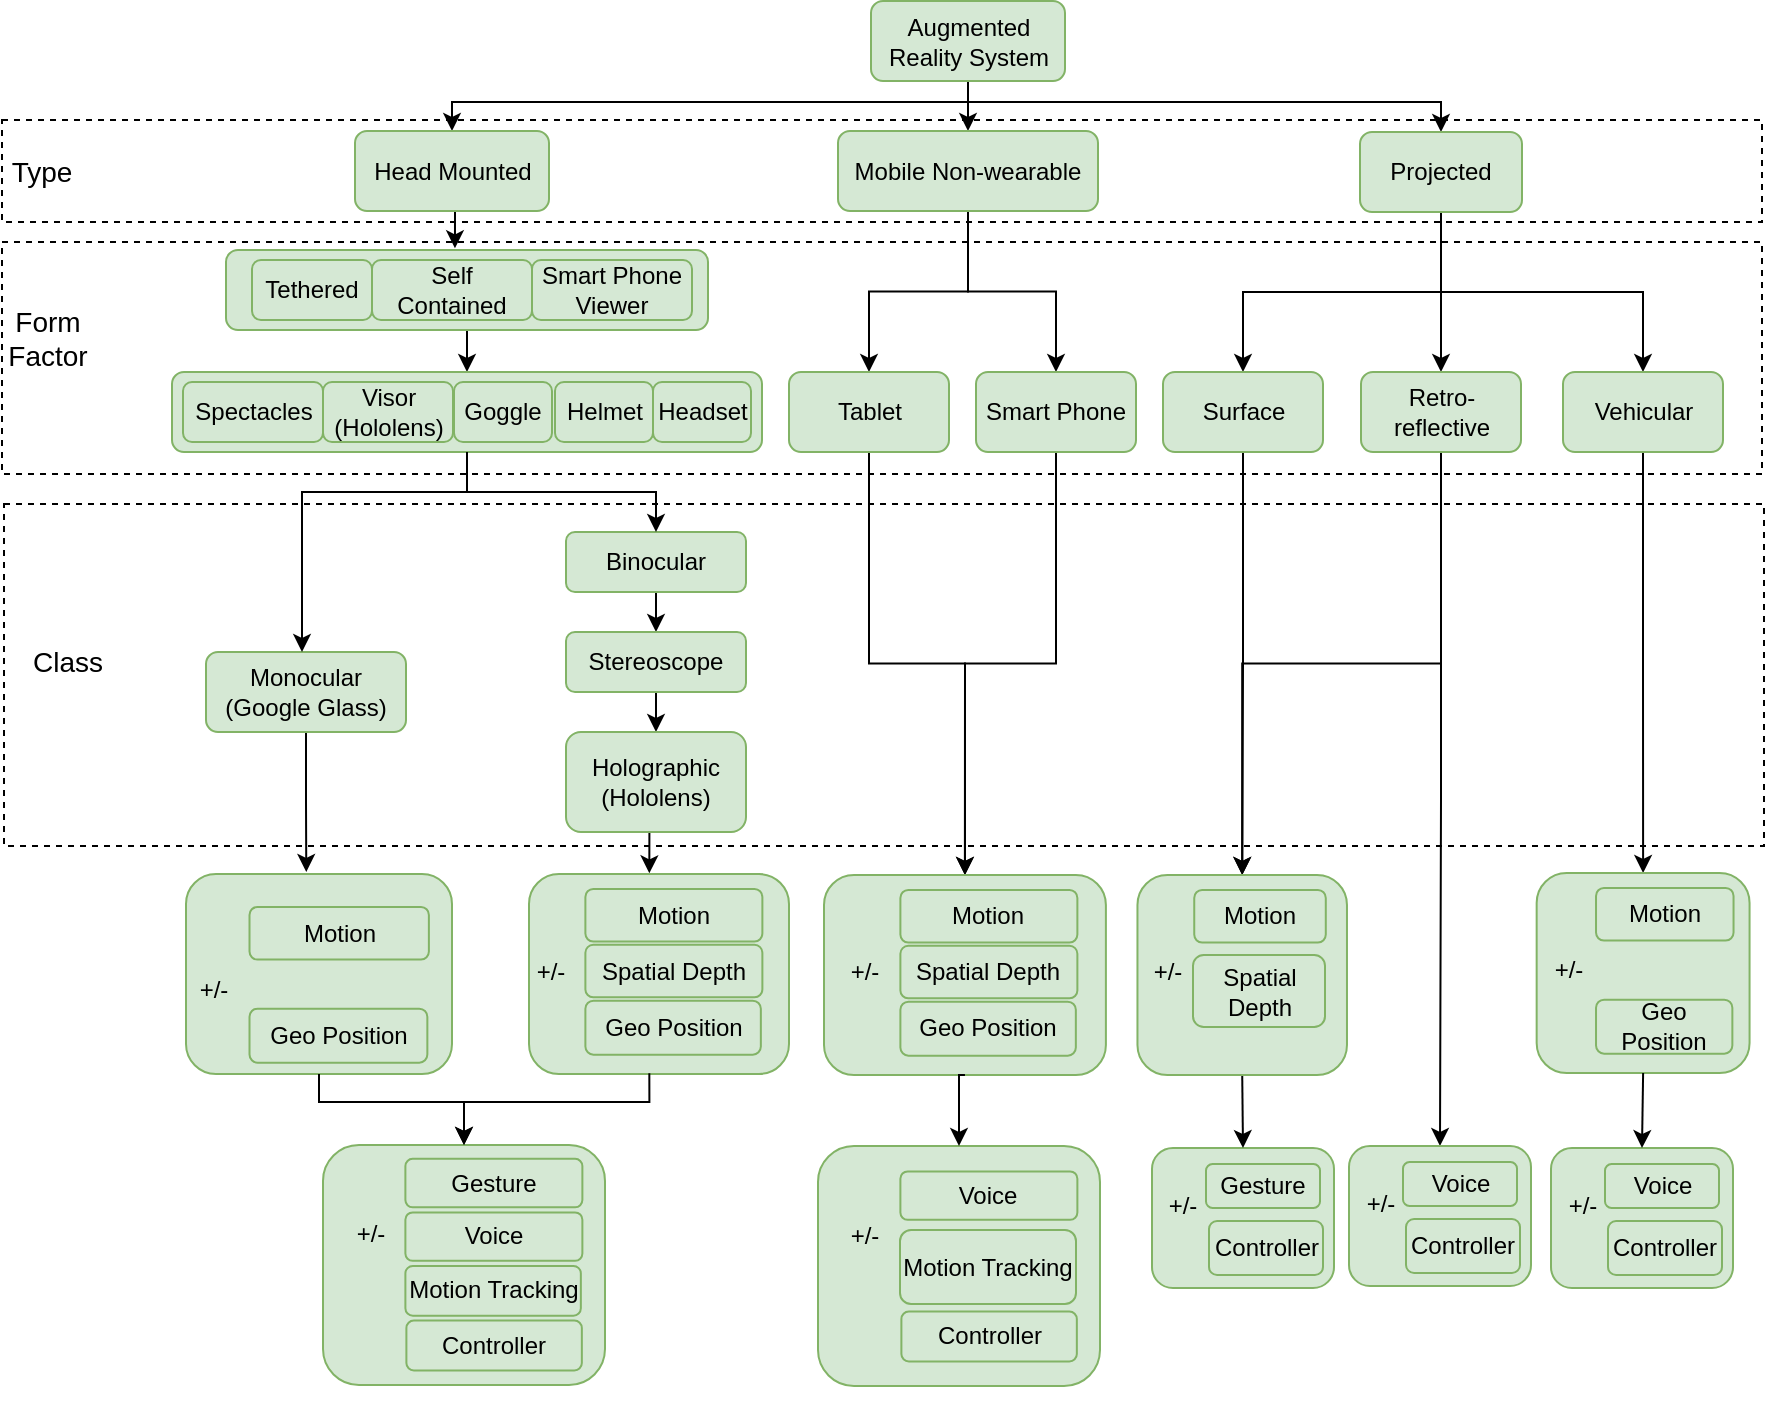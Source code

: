 <mxfile version="10.8.9" type="github"><diagram id="5TIKYM5dXn2SGyg6p6yH" name="Page-1"><mxGraphModel dx="2262" dy="1925" grid="1" gridSize="10" guides="1" tooltips="1" connect="1" arrows="1" fold="1" page="1" pageScale="1" pageWidth="827" pageHeight="1169" math="0" shadow="0"><root><mxCell id="0"/><mxCell id="1" parent="0"/><mxCell id="D5JC9058XjDMy4aqYF9T-18" style="edgeStyle=orthogonalEdgeStyle;rounded=0;orthogonalLoop=1;jettySize=auto;html=1;exitX=0.5;exitY=1;exitDx=0;exitDy=0;entryX=0.5;entryY=0;entryDx=0;entryDy=0;" edge="1" parent="1" source="CAWZZHjb0KEW7NAQgctz-1" target="CAWZZHjb0KEW7NAQgctz-3"><mxGeometry relative="1" as="geometry"/></mxCell><mxCell id="D5JC9058XjDMy4aqYF9T-19" style="edgeStyle=orthogonalEdgeStyle;rounded=0;orthogonalLoop=1;jettySize=auto;html=1;exitX=0.5;exitY=1;exitDx=0;exitDy=0;entryX=0.5;entryY=0;entryDx=0;entryDy=0;" edge="1" parent="1" source="CAWZZHjb0KEW7NAQgctz-1" target="CAWZZHjb0KEW7NAQgctz-2"><mxGeometry relative="1" as="geometry"><Array as="points"><mxPoint x="403" y="50"/><mxPoint x="145" y="50"/></Array></mxGeometry></mxCell><mxCell id="D5JC9058XjDMy4aqYF9T-20" style="edgeStyle=orthogonalEdgeStyle;rounded=0;orthogonalLoop=1;jettySize=auto;html=1;exitX=0.5;exitY=1;exitDx=0;exitDy=0;entryX=0.5;entryY=0;entryDx=0;entryDy=0;" edge="1" parent="1" source="CAWZZHjb0KEW7NAQgctz-1" target="CAWZZHjb0KEW7NAQgctz-4"><mxGeometry relative="1" as="geometry"><Array as="points"><mxPoint x="403" y="50"/><mxPoint x="640" y="50"/></Array></mxGeometry></mxCell><mxCell id="CAWZZHjb0KEW7NAQgctz-1" value="Augmented Reality System" style="rounded=1;whiteSpace=wrap;html=1;fillColor=#d5e8d4;strokeColor=#82b366;" parent="1" vertex="1"><mxGeometry x="354.5" y="-0.5" width="97" height="40" as="geometry"/></mxCell><mxCell id="D5JC9058XjDMy4aqYF9T-21" style="edgeStyle=orthogonalEdgeStyle;rounded=0;orthogonalLoop=1;jettySize=auto;html=1;exitX=0.5;exitY=1;exitDx=0;exitDy=0;entryX=0.475;entryY=-0.021;entryDx=0;entryDy=0;entryPerimeter=0;" edge="1" parent="1" source="CAWZZHjb0KEW7NAQgctz-2" target="D5JC9058XjDMy4aqYF9T-9"><mxGeometry relative="1" as="geometry"/></mxCell><mxCell id="CAWZZHjb0KEW7NAQgctz-2" value="Head Mounted" style="rounded=1;whiteSpace=wrap;html=1;fillColor=#d5e8d4;strokeColor=#82b366;" parent="1" vertex="1"><mxGeometry x="96.5" y="64.5" width="97" height="40" as="geometry"/></mxCell><mxCell id="D5JC9058XjDMy4aqYF9T-81" style="edgeStyle=orthogonalEdgeStyle;rounded=0;orthogonalLoop=1;jettySize=auto;html=1;exitX=0.5;exitY=1;exitDx=0;exitDy=0;entryX=0.5;entryY=0;entryDx=0;entryDy=0;" edge="1" parent="1" source="CAWZZHjb0KEW7NAQgctz-3" target="D5JC9058XjDMy4aqYF9T-6"><mxGeometry relative="1" as="geometry"/></mxCell><mxCell id="D5JC9058XjDMy4aqYF9T-82" style="edgeStyle=orthogonalEdgeStyle;rounded=0;orthogonalLoop=1;jettySize=auto;html=1;exitX=0.5;exitY=1;exitDx=0;exitDy=0;entryX=0.5;entryY=0;entryDx=0;entryDy=0;" edge="1" parent="1" source="CAWZZHjb0KEW7NAQgctz-3" target="D5JC9058XjDMy4aqYF9T-7"><mxGeometry relative="1" as="geometry"/></mxCell><mxCell id="CAWZZHjb0KEW7NAQgctz-3" value="Mobile Non-wearable" style="rounded=1;whiteSpace=wrap;html=1;fillColor=#d5e8d4;strokeColor=#82b366;" parent="1" vertex="1"><mxGeometry x="338" y="64.5" width="130" height="40" as="geometry"/></mxCell><mxCell id="D5JC9058XjDMy4aqYF9T-116" style="edgeStyle=orthogonalEdgeStyle;rounded=0;orthogonalLoop=1;jettySize=auto;html=1;exitX=0.5;exitY=1;exitDx=0;exitDy=0;" edge="1" parent="1" source="CAWZZHjb0KEW7NAQgctz-4" target="D5JC9058XjDMy4aqYF9T-4"><mxGeometry relative="1" as="geometry"/></mxCell><mxCell id="D5JC9058XjDMy4aqYF9T-117" style="edgeStyle=orthogonalEdgeStyle;rounded=0;orthogonalLoop=1;jettySize=auto;html=1;exitX=0.5;exitY=1;exitDx=0;exitDy=0;entryX=0.5;entryY=0;entryDx=0;entryDy=0;" edge="1" parent="1" source="CAWZZHjb0KEW7NAQgctz-4" target="D5JC9058XjDMy4aqYF9T-3"><mxGeometry relative="1" as="geometry"/></mxCell><mxCell id="D5JC9058XjDMy4aqYF9T-118" style="edgeStyle=orthogonalEdgeStyle;rounded=0;orthogonalLoop=1;jettySize=auto;html=1;exitX=0.5;exitY=1;exitDx=0;exitDy=0;entryX=0.5;entryY=0;entryDx=0;entryDy=0;" edge="1" parent="1" source="CAWZZHjb0KEW7NAQgctz-4" target="D5JC9058XjDMy4aqYF9T-5"><mxGeometry relative="1" as="geometry"/></mxCell><mxCell id="CAWZZHjb0KEW7NAQgctz-4" value="Projected" style="rounded=1;whiteSpace=wrap;html=1;fillColor=#d5e8d4;strokeColor=#82b366;" parent="1" vertex="1"><mxGeometry x="599" y="65" width="81" height="40" as="geometry"/></mxCell><mxCell id="D5JC9058XjDMy4aqYF9T-149" style="edgeStyle=orthogonalEdgeStyle;rounded=0;orthogonalLoop=1;jettySize=auto;html=1;exitX=0.5;exitY=1;exitDx=0;exitDy=0;entryX=0.5;entryY=0;entryDx=0;entryDy=0;fontSize=14;" edge="1" parent="1" source="D5JC9058XjDMy4aqYF9T-3" target="D5JC9058XjDMy4aqYF9T-123"><mxGeometry relative="1" as="geometry"/></mxCell><mxCell id="D5JC9058XjDMy4aqYF9T-3" value="Surface" style="rounded=1;whiteSpace=wrap;html=1;fillColor=#d5e8d4;strokeColor=#82b366;" vertex="1" parent="1"><mxGeometry x="500.5" y="185" width="80" height="40" as="geometry"/></mxCell><mxCell id="D5JC9058XjDMy4aqYF9T-164" style="edgeStyle=orthogonalEdgeStyle;rounded=0;orthogonalLoop=1;jettySize=auto;html=1;exitX=0.5;exitY=1;exitDx=0;exitDy=0;entryX=0.5;entryY=0;entryDx=0;entryDy=0;fontSize=14;" edge="1" parent="1" source="D5JC9058XjDMy4aqYF9T-4" target="D5JC9058XjDMy4aqYF9T-123"><mxGeometry relative="1" as="geometry"/></mxCell><mxCell id="D5JC9058XjDMy4aqYF9T-171" style="edgeStyle=orthogonalEdgeStyle;rounded=0;orthogonalLoop=1;jettySize=auto;html=1;exitX=0.5;exitY=1;exitDx=0;exitDy=0;fontSize=14;entryX=0.5;entryY=0;entryDx=0;entryDy=0;" edge="1" parent="1" source="D5JC9058XjDMy4aqYF9T-4" target="D5JC9058XjDMy4aqYF9T-167"><mxGeometry relative="1" as="geometry"><mxPoint x="639.333" y="560" as="targetPoint"/></mxGeometry></mxCell><mxCell id="D5JC9058XjDMy4aqYF9T-4" value="&lt;span&gt;Retro-reflective&lt;/span&gt;" style="rounded=1;whiteSpace=wrap;html=1;fillColor=#d5e8d4;strokeColor=#82b366;" vertex="1" parent="1"><mxGeometry x="599.5" y="185" width="80" height="40" as="geometry"/></mxCell><mxCell id="D5JC9058XjDMy4aqYF9T-165" style="edgeStyle=orthogonalEdgeStyle;rounded=0;orthogonalLoop=1;jettySize=auto;html=1;exitX=0.5;exitY=1;exitDx=0;exitDy=0;fontSize=14;entryX=0.5;entryY=0;entryDx=0;entryDy=0;" edge="1" parent="1" source="D5JC9058XjDMy4aqYF9T-5" target="D5JC9058XjDMy4aqYF9T-136"><mxGeometry relative="1" as="geometry"><mxPoint x="740.167" y="430" as="targetPoint"/></mxGeometry></mxCell><mxCell id="D5JC9058XjDMy4aqYF9T-5" value="Vehicular&lt;br&gt;" style="rounded=1;whiteSpace=wrap;html=1;fillColor=#d5e8d4;strokeColor=#82b366;" vertex="1" parent="1"><mxGeometry x="700.5" y="185" width="80" height="40" as="geometry"/></mxCell><mxCell id="D5JC9058XjDMy4aqYF9T-104" style="edgeStyle=orthogonalEdgeStyle;rounded=0;orthogonalLoop=1;jettySize=auto;html=1;exitX=0.5;exitY=1;exitDx=0;exitDy=0;entryX=0.5;entryY=0;entryDx=0;entryDy=0;" edge="1" parent="1" source="D5JC9058XjDMy4aqYF9T-6" target="D5JC9058XjDMy4aqYF9T-99"><mxGeometry relative="1" as="geometry"/></mxCell><mxCell id="D5JC9058XjDMy4aqYF9T-6" value="Tablet" style="rounded=1;whiteSpace=wrap;html=1;fillColor=#d5e8d4;strokeColor=#82b366;" vertex="1" parent="1"><mxGeometry x="313.5" y="185" width="80" height="40" as="geometry"/></mxCell><mxCell id="D5JC9058XjDMy4aqYF9T-112" style="edgeStyle=orthogonalEdgeStyle;rounded=0;orthogonalLoop=1;jettySize=auto;html=1;exitX=0.5;exitY=1;exitDx=0;exitDy=0;entryX=0.5;entryY=0;entryDx=0;entryDy=0;" edge="1" parent="1" source="D5JC9058XjDMy4aqYF9T-7" target="D5JC9058XjDMy4aqYF9T-99"><mxGeometry relative="1" as="geometry"/></mxCell><mxCell id="D5JC9058XjDMy4aqYF9T-7" value="Smart Phone" style="rounded=1;whiteSpace=wrap;html=1;fillColor=#d5e8d4;strokeColor=#82b366;" vertex="1" parent="1"><mxGeometry x="407" y="185" width="80" height="40" as="geometry"/></mxCell><mxCell id="D5JC9058XjDMy4aqYF9T-22" style="edgeStyle=orthogonalEdgeStyle;rounded=0;orthogonalLoop=1;jettySize=auto;html=1;exitX=0.5;exitY=1;exitDx=0;exitDy=0;entryX=0.5;entryY=0;entryDx=0;entryDy=0;" edge="1" parent="1" source="D5JC9058XjDMy4aqYF9T-9" target="D5JC9058XjDMy4aqYF9T-17"><mxGeometry relative="1" as="geometry"/></mxCell><mxCell id="D5JC9058XjDMy4aqYF9T-23" value="" style="group" vertex="1" connectable="0" parent="1"><mxGeometry x="5" y="185" width="295" height="40" as="geometry"/></mxCell><mxCell id="D5JC9058XjDMy4aqYF9T-17" value="" style="rounded=1;whiteSpace=wrap;html=1;fillColor=#d5e8d4;strokeColor=#82b366;" vertex="1" parent="D5JC9058XjDMy4aqYF9T-23"><mxGeometry width="295" height="40" as="geometry"/></mxCell><mxCell id="D5JC9058XjDMy4aqYF9T-8" value="Spectacles" style="rounded=1;whiteSpace=wrap;html=1;fillColor=#d5e8d4;strokeColor=#82b366;" vertex="1" parent="D5JC9058XjDMy4aqYF9T-23"><mxGeometry x="5.5" y="5" width="70" height="30" as="geometry"/></mxCell><mxCell id="D5JC9058XjDMy4aqYF9T-13" value="Visor&lt;br&gt;(Hololens)" style="rounded=1;whiteSpace=wrap;html=1;fillColor=#d5e8d4;strokeColor=#82b366;" vertex="1" parent="D5JC9058XjDMy4aqYF9T-23"><mxGeometry x="75.5" y="5" width="65" height="30" as="geometry"/></mxCell><mxCell id="D5JC9058XjDMy4aqYF9T-14" value="Goggle" style="rounded=1;whiteSpace=wrap;html=1;fillColor=#d5e8d4;strokeColor=#82b366;" vertex="1" parent="D5JC9058XjDMy4aqYF9T-23"><mxGeometry x="141" y="5" width="49" height="30" as="geometry"/></mxCell><mxCell id="D5JC9058XjDMy4aqYF9T-15" value="Helmet" style="rounded=1;whiteSpace=wrap;html=1;fillColor=#d5e8d4;strokeColor=#82b366;" vertex="1" parent="D5JC9058XjDMy4aqYF9T-23"><mxGeometry x="191.5" y="5" width="49" height="30" as="geometry"/></mxCell><mxCell id="D5JC9058XjDMy4aqYF9T-16" value="Headset" style="rounded=1;whiteSpace=wrap;html=1;fillColor=#d5e8d4;strokeColor=#82b366;" vertex="1" parent="D5JC9058XjDMy4aqYF9T-23"><mxGeometry x="240.5" y="5" width="49" height="30" as="geometry"/></mxCell><mxCell id="D5JC9058XjDMy4aqYF9T-24" value="" style="group" vertex="1" connectable="0" parent="1"><mxGeometry x="32" y="124" width="241" height="40" as="geometry"/></mxCell><mxCell id="D5JC9058XjDMy4aqYF9T-9" value="" style="rounded=1;whiteSpace=wrap;html=1;fillColor=#d5e8d4;strokeColor=#82b366;" vertex="1" parent="D5JC9058XjDMy4aqYF9T-24"><mxGeometry width="241" height="40" as="geometry"/></mxCell><mxCell id="D5JC9058XjDMy4aqYF9T-10" value="Tethered" style="rounded=1;whiteSpace=wrap;html=1;fillColor=#d5e8d4;strokeColor=#82b366;" vertex="1" parent="D5JC9058XjDMy4aqYF9T-24"><mxGeometry x="13" y="5" width="60" height="30" as="geometry"/></mxCell><mxCell id="D5JC9058XjDMy4aqYF9T-11" value="Self Contained" style="rounded=1;whiteSpace=wrap;html=1;fillColor=#d5e8d4;strokeColor=#82b366;" vertex="1" parent="D5JC9058XjDMy4aqYF9T-24"><mxGeometry x="73" y="5" width="80" height="30" as="geometry"/></mxCell><mxCell id="D5JC9058XjDMy4aqYF9T-12" value="Smart Phone Viewer" style="rounded=1;whiteSpace=wrap;html=1;fillColor=#d5e8d4;strokeColor=#82b366;" vertex="1" parent="D5JC9058XjDMy4aqYF9T-24"><mxGeometry x="153" y="5" width="80" height="30" as="geometry"/></mxCell><mxCell id="D5JC9058XjDMy4aqYF9T-70" style="edgeStyle=orthogonalEdgeStyle;rounded=0;orthogonalLoop=1;jettySize=auto;html=1;exitX=0.5;exitY=1;exitDx=0;exitDy=0;" edge="1" parent="1" source="D5JC9058XjDMy4aqYF9T-25"><mxGeometry relative="1" as="geometry"><mxPoint x="72.143" y="435" as="targetPoint"/></mxGeometry></mxCell><mxCell id="D5JC9058XjDMy4aqYF9T-25" value="Monocular&lt;br&gt;(Google Glass)&lt;br&gt;" style="rounded=1;whiteSpace=wrap;html=1;fillColor=#d5e8d4;strokeColor=#82b366;" vertex="1" parent="1"><mxGeometry x="22" y="325" width="100" height="40" as="geometry"/></mxCell><mxCell id="D5JC9058XjDMy4aqYF9T-30" style="edgeStyle=orthogonalEdgeStyle;rounded=0;orthogonalLoop=1;jettySize=auto;html=1;exitX=0.5;exitY=1;exitDx=0;exitDy=0;entryX=0.5;entryY=0;entryDx=0;entryDy=0;" edge="1" parent="1" source="D5JC9058XjDMy4aqYF9T-26" target="D5JC9058XjDMy4aqYF9T-27"><mxGeometry relative="1" as="geometry"/></mxCell><mxCell id="D5JC9058XjDMy4aqYF9T-26" value="Binocular" style="rounded=1;whiteSpace=wrap;html=1;fillColor=#d5e8d4;strokeColor=#82b366;" vertex="1" parent="1"><mxGeometry x="202" y="265" width="90" height="30" as="geometry"/></mxCell><mxCell id="D5JC9058XjDMy4aqYF9T-33" style="edgeStyle=orthogonalEdgeStyle;rounded=0;orthogonalLoop=1;jettySize=auto;html=1;exitX=0.5;exitY=1;exitDx=0;exitDy=0;entryX=0.5;entryY=0;entryDx=0;entryDy=0;" edge="1" parent="1" source="D5JC9058XjDMy4aqYF9T-27" target="D5JC9058XjDMy4aqYF9T-32"><mxGeometry relative="1" as="geometry"/></mxCell><mxCell id="D5JC9058XjDMy4aqYF9T-27" value="Stereoscope" style="rounded=1;whiteSpace=wrap;html=1;fillColor=#d5e8d4;strokeColor=#82b366;" vertex="1" parent="1"><mxGeometry x="202" y="315" width="90" height="30" as="geometry"/></mxCell><mxCell id="D5JC9058XjDMy4aqYF9T-28" style="edgeStyle=orthogonalEdgeStyle;rounded=0;orthogonalLoop=1;jettySize=auto;html=1;exitX=0.5;exitY=1;exitDx=0;exitDy=0;" edge="1" parent="1" source="D5JC9058XjDMy4aqYF9T-17" target="D5JC9058XjDMy4aqYF9T-25"><mxGeometry relative="1" as="geometry"><Array as="points"><mxPoint x="153" y="245"/><mxPoint x="70" y="245"/></Array></mxGeometry></mxCell><mxCell id="D5JC9058XjDMy4aqYF9T-31" style="edgeStyle=orthogonalEdgeStyle;rounded=0;orthogonalLoop=1;jettySize=auto;html=1;exitX=0.5;exitY=1;exitDx=0;exitDy=0;entryX=0.5;entryY=0;entryDx=0;entryDy=0;" edge="1" parent="1" source="D5JC9058XjDMy4aqYF9T-17" target="D5JC9058XjDMy4aqYF9T-26"><mxGeometry relative="1" as="geometry"/></mxCell><mxCell id="D5JC9058XjDMy4aqYF9T-66" style="edgeStyle=orthogonalEdgeStyle;rounded=0;orthogonalLoop=1;jettySize=auto;html=1;exitX=0.5;exitY=1;exitDx=0;exitDy=0;entryX=0.5;entryY=0;entryDx=0;entryDy=0;" edge="1" parent="1" source="D5JC9058XjDMy4aqYF9T-32"><mxGeometry relative="1" as="geometry"><mxPoint x="243.667" y="435.667" as="targetPoint"/></mxGeometry></mxCell><mxCell id="D5JC9058XjDMy4aqYF9T-32" value="Holographic&lt;br&gt;(Hololens)&lt;br&gt;" style="rounded=1;whiteSpace=wrap;html=1;fillColor=#d5e8d4;strokeColor=#82b366;" vertex="1" parent="1"><mxGeometry x="202" y="365" width="90" height="50" as="geometry"/></mxCell><mxCell id="D5JC9058XjDMy4aqYF9T-42" value="" style="group" vertex="1" connectable="0" parent="1"><mxGeometry x="103.5" y="436" width="210" height="105" as="geometry"/></mxCell><mxCell id="D5JC9058XjDMy4aqYF9T-34" value="" style="group" vertex="1" connectable="0" parent="D5JC9058XjDMy4aqYF9T-42"><mxGeometry width="210" height="105" as="geometry"/></mxCell><mxCell id="D5JC9058XjDMy4aqYF9T-35" value="" style="rounded=1;whiteSpace=wrap;html=1;fillColor=#d5e8d4;strokeColor=#82b366;" vertex="1" parent="D5JC9058XjDMy4aqYF9T-34"><mxGeometry x="80" width="130" height="100" as="geometry"/></mxCell><mxCell id="D5JC9058XjDMy4aqYF9T-37" value="Motion" style="rounded=1;whiteSpace=wrap;html=1;fillColor=#d5e8d4;strokeColor=#82b366;" vertex="1" parent="D5JC9058XjDMy4aqYF9T-34"><mxGeometry x="108.196" y="7.5" width="88.495" height="26.25" as="geometry"/></mxCell><mxCell id="D5JC9058XjDMy4aqYF9T-38" value="Spatial Depth" style="rounded=1;whiteSpace=wrap;html=1;fillColor=#d5e8d4;strokeColor=#82b366;" vertex="1" parent="D5JC9058XjDMy4aqYF9T-34"><mxGeometry x="108.196" y="35.413" width="88.495" height="26.25" as="geometry"/></mxCell><mxCell id="D5JC9058XjDMy4aqYF9T-39" value="Geo Position" style="rounded=1;whiteSpace=wrap;html=1;fillColor=#d5e8d4;strokeColor=#82b366;" vertex="1" parent="D5JC9058XjDMy4aqYF9T-34"><mxGeometry x="108.196" y="63.326" width="87.732" height="27.0" as="geometry"/></mxCell><mxCell id="D5JC9058XjDMy4aqYF9T-41" value="+/-" style="text;html=1;strokeColor=none;fillColor=none;align=center;verticalAlign=middle;whiteSpace=wrap;rounded=0;" vertex="1" parent="D5JC9058XjDMy4aqYF9T-34"><mxGeometry x="73.167" y="38.5" width="35.238" height="20" as="geometry"/></mxCell><mxCell id="D5JC9058XjDMy4aqYF9T-43" value="" style="group" vertex="1" connectable="0" parent="1"><mxGeometry x="80.5" y="576.5" width="148" height="130" as="geometry"/></mxCell><mxCell id="D5JC9058XjDMy4aqYF9T-44" value="" style="group" vertex="1" connectable="0" parent="D5JC9058XjDMy4aqYF9T-43"><mxGeometry width="148" height="120" as="geometry"/></mxCell><mxCell id="D5JC9058XjDMy4aqYF9T-45" value="" style="rounded=1;whiteSpace=wrap;html=1;fillColor=#d5e8d4;strokeColor=#82b366;" vertex="1" parent="D5JC9058XjDMy4aqYF9T-44"><mxGeometry y="-5" width="141" height="120" as="geometry"/></mxCell><mxCell id="D5JC9058XjDMy4aqYF9T-46" value="Gesture" style="rounded=1;whiteSpace=wrap;html=1;fillColor=#d5e8d4;strokeColor=#82b366;" vertex="1" parent="D5JC9058XjDMy4aqYF9T-44"><mxGeometry x="41.196" y="1.923" width="88.495" height="24.231" as="geometry"/></mxCell><mxCell id="D5JC9058XjDMy4aqYF9T-47" value="Voice" style="rounded=1;whiteSpace=wrap;html=1;fillColor=#d5e8d4;strokeColor=#82b366;" vertex="1" parent="D5JC9058XjDMy4aqYF9T-44"><mxGeometry x="41.196" y="28.689" width="88.495" height="24.231" as="geometry"/></mxCell><mxCell id="D5JC9058XjDMy4aqYF9T-48" value="Motion Tracking" style="rounded=1;whiteSpace=wrap;html=1;fillColor=#d5e8d4;strokeColor=#82b366;" vertex="1" parent="D5JC9058XjDMy4aqYF9T-44"><mxGeometry x="41.196" y="55.455" width="87.732" height="24.923" as="geometry"/></mxCell><mxCell id="D5JC9058XjDMy4aqYF9T-49" value="+/-" style="text;html=1;strokeColor=none;fillColor=none;align=center;verticalAlign=middle;whiteSpace=wrap;rounded=0;" vertex="1" parent="D5JC9058XjDMy4aqYF9T-44"><mxGeometry x="6.167" y="30.538" width="35.238" height="18.462" as="geometry"/></mxCell><mxCell id="D5JC9058XjDMy4aqYF9T-50" value="Controller" style="rounded=1;whiteSpace=wrap;html=1;fillColor=#d5e8d4;strokeColor=#82b366;" vertex="1" parent="D5JC9058XjDMy4aqYF9T-44"><mxGeometry x="41.696" y="82.763" width="87.732" height="24.923" as="geometry"/></mxCell><mxCell id="D5JC9058XjDMy4aqYF9T-59" value="" style="group" vertex="1" connectable="0" parent="1"><mxGeometry x="2" y="445" width="150" height="105" as="geometry"/></mxCell><mxCell id="D5JC9058XjDMy4aqYF9T-60" value="" style="group" vertex="1" connectable="0" parent="D5JC9058XjDMy4aqYF9T-59"><mxGeometry width="150.0" height="105" as="geometry"/></mxCell><mxCell id="D5JC9058XjDMy4aqYF9T-61" value="" style="rounded=1;whiteSpace=wrap;html=1;fillColor=#d5e8d4;strokeColor=#82b366;" vertex="1" parent="D5JC9058XjDMy4aqYF9T-60"><mxGeometry x="10" y="-9" width="133" height="100" as="geometry"/></mxCell><mxCell id="D5JC9058XjDMy4aqYF9T-62" value="Motion" style="rounded=1;whiteSpace=wrap;html=1;fillColor=#d5e8d4;strokeColor=#82b366;" vertex="1" parent="D5JC9058XjDMy4aqYF9T-60"><mxGeometry x="41.753" y="7.5" width="89.691" height="26.25" as="geometry"/></mxCell><mxCell id="D5JC9058XjDMy4aqYF9T-64" value="Geo Position" style="rounded=1;whiteSpace=wrap;html=1;fillColor=#d5e8d4;strokeColor=#82b366;" vertex="1" parent="D5JC9058XjDMy4aqYF9T-60"><mxGeometry x="41.753" y="58.326" width="88.918" height="27.0" as="geometry"/></mxCell><mxCell id="D5JC9058XjDMy4aqYF9T-65" value="+/-" style="text;html=1;strokeColor=none;fillColor=none;align=center;verticalAlign=middle;whiteSpace=wrap;rounded=0;" vertex="1" parent="D5JC9058XjDMy4aqYF9T-60"><mxGeometry x="6.25" y="38.5" width="35.714" height="20" as="geometry"/></mxCell><mxCell id="D5JC9058XjDMy4aqYF9T-78" style="edgeStyle=orthogonalEdgeStyle;rounded=0;orthogonalLoop=1;jettySize=auto;html=1;exitX=0.5;exitY=1;exitDx=0;exitDy=0;entryX=0.5;entryY=0;entryDx=0;entryDy=0;" edge="1" parent="1" source="D5JC9058XjDMy4aqYF9T-61" target="D5JC9058XjDMy4aqYF9T-45"><mxGeometry relative="1" as="geometry"><mxPoint x="73" y="569.5" as="targetPoint"/><Array as="points"><mxPoint x="79" y="550"/><mxPoint x="151" y="550"/></Array></mxGeometry></mxCell><mxCell id="D5JC9058XjDMy4aqYF9T-80" style="edgeStyle=orthogonalEdgeStyle;rounded=0;orthogonalLoop=1;jettySize=auto;html=1;exitX=0.5;exitY=1;exitDx=0;exitDy=0;entryX=0.5;entryY=0;entryDx=0;entryDy=0;" edge="1" parent="1" target="D5JC9058XjDMy4aqYF9T-45"><mxGeometry relative="1" as="geometry"><mxPoint x="243.667" y="535.667" as="sourcePoint"/><Array as="points"><mxPoint x="244" y="550"/><mxPoint x="151" y="550"/></Array></mxGeometry></mxCell><mxCell id="D5JC9058XjDMy4aqYF9T-97" value="" style="group" vertex="1" connectable="0" parent="1"><mxGeometry x="328" y="436.5" width="148" height="105" as="geometry"/></mxCell><mxCell id="D5JC9058XjDMy4aqYF9T-98" value="" style="group" vertex="1" connectable="0" parent="D5JC9058XjDMy4aqYF9T-97"><mxGeometry width="148" height="105" as="geometry"/></mxCell><mxCell id="D5JC9058XjDMy4aqYF9T-99" value="" style="rounded=1;whiteSpace=wrap;html=1;fillColor=#d5e8d4;strokeColor=#82b366;" vertex="1" parent="D5JC9058XjDMy4aqYF9T-98"><mxGeometry x="3" width="140.952" height="100" as="geometry"/></mxCell><mxCell id="D5JC9058XjDMy4aqYF9T-100" value="Motion" style="rounded=1;whiteSpace=wrap;html=1;fillColor=#d5e8d4;strokeColor=#82b366;" vertex="1" parent="D5JC9058XjDMy4aqYF9T-98"><mxGeometry x="41.196" y="7.5" width="88.495" height="26.25" as="geometry"/></mxCell><mxCell id="D5JC9058XjDMy4aqYF9T-101" value="Spatial Depth" style="rounded=1;whiteSpace=wrap;html=1;fillColor=#d5e8d4;strokeColor=#82b366;" vertex="1" parent="D5JC9058XjDMy4aqYF9T-98"><mxGeometry x="41.196" y="35.413" width="88.495" height="26.25" as="geometry"/></mxCell><mxCell id="D5JC9058XjDMy4aqYF9T-102" value="Geo Position" style="rounded=1;whiteSpace=wrap;html=1;fillColor=#d5e8d4;strokeColor=#82b366;" vertex="1" parent="D5JC9058XjDMy4aqYF9T-98"><mxGeometry x="41.196" y="63.326" width="87.732" height="27.0" as="geometry"/></mxCell><mxCell id="D5JC9058XjDMy4aqYF9T-103" value="+/-" style="text;html=1;strokeColor=none;fillColor=none;align=center;verticalAlign=middle;whiteSpace=wrap;rounded=0;" vertex="1" parent="D5JC9058XjDMy4aqYF9T-98"><mxGeometry x="6.167" y="38.5" width="35.238" height="20" as="geometry"/></mxCell><mxCell id="D5JC9058XjDMy4aqYF9T-105" value="" style="group" vertex="1" connectable="0" parent="1"><mxGeometry x="328" y="572" width="148" height="120" as="geometry"/></mxCell><mxCell id="D5JC9058XjDMy4aqYF9T-106" value="" style="rounded=1;whiteSpace=wrap;html=1;fillColor=#d5e8d4;strokeColor=#82b366;" vertex="1" parent="D5JC9058XjDMy4aqYF9T-105"><mxGeometry width="141" height="120" as="geometry"/></mxCell><mxCell id="D5JC9058XjDMy4aqYF9T-108" value="Voice" style="rounded=1;whiteSpace=wrap;html=1;fillColor=#d5e8d4;strokeColor=#82b366;" vertex="1" parent="D5JC9058XjDMy4aqYF9T-105"><mxGeometry x="41.196" y="12.689" width="88.495" height="24.231" as="geometry"/></mxCell><mxCell id="D5JC9058XjDMy4aqYF9T-109" value="Motion Tracking" style="rounded=1;whiteSpace=wrap;html=1;fillColor=#d5e8d4;strokeColor=#82b366;" vertex="1" parent="D5JC9058XjDMy4aqYF9T-105"><mxGeometry x="41" y="42" width="88" height="37" as="geometry"/></mxCell><mxCell id="D5JC9058XjDMy4aqYF9T-110" value="+/-" style="text;html=1;strokeColor=none;fillColor=none;align=center;verticalAlign=middle;whiteSpace=wrap;rounded=0;" vertex="1" parent="D5JC9058XjDMy4aqYF9T-105"><mxGeometry x="6.167" y="35.538" width="35.238" height="18.462" as="geometry"/></mxCell><mxCell id="D5JC9058XjDMy4aqYF9T-111" value="Controller" style="rounded=1;whiteSpace=wrap;html=1;fillColor=#d5e8d4;strokeColor=#82b366;" vertex="1" parent="D5JC9058XjDMy4aqYF9T-105"><mxGeometry x="41.696" y="82.763" width="87.732" height="24.923" as="geometry"/></mxCell><mxCell id="D5JC9058XjDMy4aqYF9T-113" style="edgeStyle=orthogonalEdgeStyle;rounded=0;orthogonalLoop=1;jettySize=auto;html=1;exitX=0.5;exitY=1;exitDx=0;exitDy=0;entryX=0.5;entryY=0;entryDx=0;entryDy=0;" edge="1" parent="1" source="D5JC9058XjDMy4aqYF9T-99" target="D5JC9058XjDMy4aqYF9T-106"><mxGeometry relative="1" as="geometry"/></mxCell><mxCell id="D5JC9058XjDMy4aqYF9T-119" value="" style="rounded=0;whiteSpace=wrap;html=1;fillColor=none;dashed=1;" vertex="1" parent="1"><mxGeometry x="-80" y="59" width="880" height="51" as="geometry"/></mxCell><mxCell id="D5JC9058XjDMy4aqYF9T-120" value="Type" style="text;html=1;strokeColor=none;fillColor=none;align=center;verticalAlign=middle;whiteSpace=wrap;rounded=0;dashed=1;fontSize=14;" vertex="1" parent="1"><mxGeometry x="-80" y="74.5" width="40" height="20" as="geometry"/></mxCell><mxCell id="D5JC9058XjDMy4aqYF9T-142" value="" style="group" vertex="1" connectable="0" parent="1"><mxGeometry x="495" y="573" width="96" height="77" as="geometry"/></mxCell><mxCell id="D5JC9058XjDMy4aqYF9T-143" value="" style="rounded=1;whiteSpace=wrap;html=1;fillColor=#d5e8d4;strokeColor=#82b366;" vertex="1" parent="D5JC9058XjDMy4aqYF9T-142"><mxGeometry width="91" height="70" as="geometry"/></mxCell><mxCell id="D5JC9058XjDMy4aqYF9T-144" value="Gesture" style="rounded=1;whiteSpace=wrap;html=1;fillColor=#d5e8d4;strokeColor=#82b366;" vertex="1" parent="D5JC9058XjDMy4aqYF9T-142"><mxGeometry x="27" y="8" width="57" height="22" as="geometry"/></mxCell><mxCell id="D5JC9058XjDMy4aqYF9T-146" value="+/-" style="text;html=1;strokeColor=none;fillColor=none;align=center;verticalAlign=middle;whiteSpace=wrap;rounded=0;" vertex="1" parent="D5JC9058XjDMy4aqYF9T-142"><mxGeometry x="4" y="22.804" width="22.857" height="11.846" as="geometry"/></mxCell><mxCell id="D5JC9058XjDMy4aqYF9T-147" value="Controller" style="rounded=1;whiteSpace=wrap;html=1;fillColor=#d5e8d4;strokeColor=#82b366;" vertex="1" parent="D5JC9058XjDMy4aqYF9T-142"><mxGeometry x="28.5" y="36.5" width="57" height="27" as="geometry"/></mxCell><mxCell id="D5JC9058XjDMy4aqYF9T-150" style="edgeStyle=orthogonalEdgeStyle;rounded=0;orthogonalLoop=1;jettySize=auto;html=1;exitX=0.5;exitY=1;exitDx=0;exitDy=0;entryX=0.5;entryY=0;entryDx=0;entryDy=0;fontSize=14;" edge="1" parent="1" source="D5JC9058XjDMy4aqYF9T-123" target="D5JC9058XjDMy4aqYF9T-143"><mxGeometry relative="1" as="geometry"/></mxCell><mxCell id="D5JC9058XjDMy4aqYF9T-122" value="" style="group" vertex="1" connectable="0" parent="1"><mxGeometry x="485.5" y="436.5" width="110" height="105" as="geometry"/></mxCell><mxCell id="D5JC9058XjDMy4aqYF9T-123" value="" style="rounded=1;whiteSpace=wrap;html=1;fillColor=#d5e8d4;strokeColor=#82b366;" vertex="1" parent="D5JC9058XjDMy4aqYF9T-122"><mxGeometry x="2.23" width="104.762" height="100" as="geometry"/></mxCell><mxCell id="D5JC9058XjDMy4aqYF9T-124" value="Motion" style="rounded=1;whiteSpace=wrap;html=1;fillColor=#d5e8d4;strokeColor=#82b366;" vertex="1" parent="D5JC9058XjDMy4aqYF9T-122"><mxGeometry x="30.619" y="7.5" width="65.773" height="26.25" as="geometry"/></mxCell><mxCell id="D5JC9058XjDMy4aqYF9T-125" value="Spatial Depth" style="rounded=1;whiteSpace=wrap;html=1;fillColor=#d5e8d4;strokeColor=#82b366;" vertex="1" parent="D5JC9058XjDMy4aqYF9T-122"><mxGeometry x="30" y="40" width="66" height="36" as="geometry"/></mxCell><mxCell id="D5JC9058XjDMy4aqYF9T-127" value="+/-" style="text;html=1;strokeColor=none;fillColor=none;align=center;verticalAlign=middle;whiteSpace=wrap;rounded=0;" vertex="1" parent="D5JC9058XjDMy4aqYF9T-122"><mxGeometry x="4.583" y="38.5" width="26.19" height="20" as="geometry"/></mxCell><mxCell id="D5JC9058XjDMy4aqYF9T-135" value="" style="group" vertex="1" connectable="0" parent="1"><mxGeometry x="685" y="435.5" width="115" height="105" as="geometry"/></mxCell><mxCell id="D5JC9058XjDMy4aqYF9T-136" value="" style="rounded=1;whiteSpace=wrap;html=1;fillColor=#d5e8d4;strokeColor=#82b366;" vertex="1" parent="D5JC9058XjDMy4aqYF9T-135"><mxGeometry x="2.331" width="106.453" height="100" as="geometry"/></mxCell><mxCell id="D5JC9058XjDMy4aqYF9T-137" value="Motion" style="rounded=1;whiteSpace=wrap;html=1;fillColor=#d5e8d4;strokeColor=#82b366;" vertex="1" parent="D5JC9058XjDMy4aqYF9T-135"><mxGeometry x="32.01" y="7.5" width="68.763" height="26.25" as="geometry"/></mxCell><mxCell id="D5JC9058XjDMy4aqYF9T-139" value="Geo Position" style="rounded=1;whiteSpace=wrap;html=1;fillColor=#d5e8d4;strokeColor=#82b366;" vertex="1" parent="D5JC9058XjDMy4aqYF9T-135"><mxGeometry x="32.01" y="63.326" width="68.17" height="27.0" as="geometry"/></mxCell><mxCell id="D5JC9058XjDMy4aqYF9T-140" value="+/-" style="text;html=1;strokeColor=none;fillColor=none;align=center;verticalAlign=middle;whiteSpace=wrap;rounded=0;" vertex="1" parent="D5JC9058XjDMy4aqYF9T-135"><mxGeometry x="4.792" y="38.5" width="27.381" height="20" as="geometry"/></mxCell><mxCell id="D5JC9058XjDMy4aqYF9T-152" value="" style="group" vertex="1" connectable="0" parent="1"><mxGeometry x="694.5" y="573" width="96" height="77" as="geometry"/></mxCell><mxCell id="D5JC9058XjDMy4aqYF9T-153" value="" style="rounded=1;whiteSpace=wrap;html=1;fillColor=#d5e8d4;strokeColor=#82b366;" vertex="1" parent="D5JC9058XjDMy4aqYF9T-152"><mxGeometry width="91" height="70" as="geometry"/></mxCell><mxCell id="D5JC9058XjDMy4aqYF9T-154" value="Voice" style="rounded=1;whiteSpace=wrap;html=1;fillColor=#d5e8d4;strokeColor=#82b366;" vertex="1" parent="D5JC9058XjDMy4aqYF9T-152"><mxGeometry x="27" y="8" width="57" height="22" as="geometry"/></mxCell><mxCell id="D5JC9058XjDMy4aqYF9T-155" value="+/-" style="text;html=1;strokeColor=none;fillColor=none;align=center;verticalAlign=middle;whiteSpace=wrap;rounded=0;" vertex="1" parent="D5JC9058XjDMy4aqYF9T-152"><mxGeometry x="4" y="22.804" width="22.857" height="11.846" as="geometry"/></mxCell><mxCell id="D5JC9058XjDMy4aqYF9T-156" value="Controller" style="rounded=1;whiteSpace=wrap;html=1;fillColor=#d5e8d4;strokeColor=#82b366;" vertex="1" parent="D5JC9058XjDMy4aqYF9T-152"><mxGeometry x="28.5" y="36.5" width="57" height="27" as="geometry"/></mxCell><mxCell id="D5JC9058XjDMy4aqYF9T-158" style="edgeStyle=orthogonalEdgeStyle;rounded=0;orthogonalLoop=1;jettySize=auto;html=1;exitX=0.5;exitY=1;exitDx=0;exitDy=0;entryX=0.5;entryY=0;entryDx=0;entryDy=0;fontSize=14;" edge="1" parent="1" source="D5JC9058XjDMy4aqYF9T-136" target="D5JC9058XjDMy4aqYF9T-153"><mxGeometry relative="1" as="geometry"/></mxCell><mxCell id="D5JC9058XjDMy4aqYF9T-166" value="" style="group" vertex="1" connectable="0" parent="1"><mxGeometry x="592.5" y="572" width="96" height="77" as="geometry"/></mxCell><mxCell id="D5JC9058XjDMy4aqYF9T-167" value="" style="rounded=1;whiteSpace=wrap;html=1;fillColor=#d5e8d4;strokeColor=#82b366;" vertex="1" parent="D5JC9058XjDMy4aqYF9T-166"><mxGeometry x="1" width="91" height="70" as="geometry"/></mxCell><mxCell id="D5JC9058XjDMy4aqYF9T-168" value="Voice" style="rounded=1;whiteSpace=wrap;html=1;fillColor=#d5e8d4;strokeColor=#82b366;" vertex="1" parent="D5JC9058XjDMy4aqYF9T-166"><mxGeometry x="28" y="8" width="57" height="22" as="geometry"/></mxCell><mxCell id="D5JC9058XjDMy4aqYF9T-169" value="+/-" style="text;html=1;strokeColor=none;fillColor=none;align=center;verticalAlign=middle;whiteSpace=wrap;rounded=0;" vertex="1" parent="D5JC9058XjDMy4aqYF9T-166"><mxGeometry x="5" y="22.804" width="22.857" height="11.846" as="geometry"/></mxCell><mxCell id="D5JC9058XjDMy4aqYF9T-170" value="Controller" style="rounded=1;whiteSpace=wrap;html=1;fillColor=#d5e8d4;strokeColor=#82b366;" vertex="1" parent="D5JC9058XjDMy4aqYF9T-166"><mxGeometry x="29.5" y="36.5" width="57" height="27" as="geometry"/></mxCell><mxCell id="D5JC9058XjDMy4aqYF9T-172" value="" style="rounded=0;whiteSpace=wrap;html=1;fillColor=none;dashed=1;" vertex="1" parent="1"><mxGeometry x="-80" y="120" width="880" height="116" as="geometry"/></mxCell><mxCell id="D5JC9058XjDMy4aqYF9T-173" value="Form Factor" style="text;html=1;strokeColor=none;fillColor=none;align=center;verticalAlign=middle;whiteSpace=wrap;rounded=0;dashed=1;fontSize=14;" vertex="1" parent="1"><mxGeometry x="-77" y="158" width="40" height="20" as="geometry"/></mxCell><mxCell id="D5JC9058XjDMy4aqYF9T-174" value="" style="rounded=0;whiteSpace=wrap;html=1;fillColor=none;dashed=1;" vertex="1" parent="1"><mxGeometry x="-79" y="251" width="880" height="171" as="geometry"/></mxCell><mxCell id="D5JC9058XjDMy4aqYF9T-175" value="Class" style="text;html=1;strokeColor=none;fillColor=none;align=center;verticalAlign=middle;whiteSpace=wrap;rounded=0;dashed=1;fontSize=14;" vertex="1" parent="1"><mxGeometry x="-67" y="320" width="40" height="20" as="geometry"/></mxCell></root></mxGraphModel></diagram></mxfile>